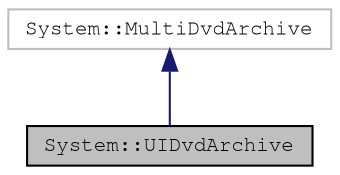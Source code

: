 digraph "System::UIDvdArchive"
{
 // LATEX_PDF_SIZE
  edge [fontname="FreeMono",fontsize="10",labelfontname="FreeMono",labelfontsize="10"];
  node [fontname="FreeMono",fontsize="10",shape=record];
  Node1 [label="System::UIDvdArchive",height=0.2,width=0.4,color="black", fillcolor="grey75", style="filled", fontcolor="black",tooltip=" "];
  Node2 -> Node1 [dir="back",color="midnightblue",fontsize="10",style="solid",fontname="FreeMono"];
  Node2 [label="System::MultiDvdArchive",height=0.2,width=0.4,color="grey75", fillcolor="white", style="filled",URL="$class_system_1_1_multi_dvd_archive.html",tooltip=" "];
}
